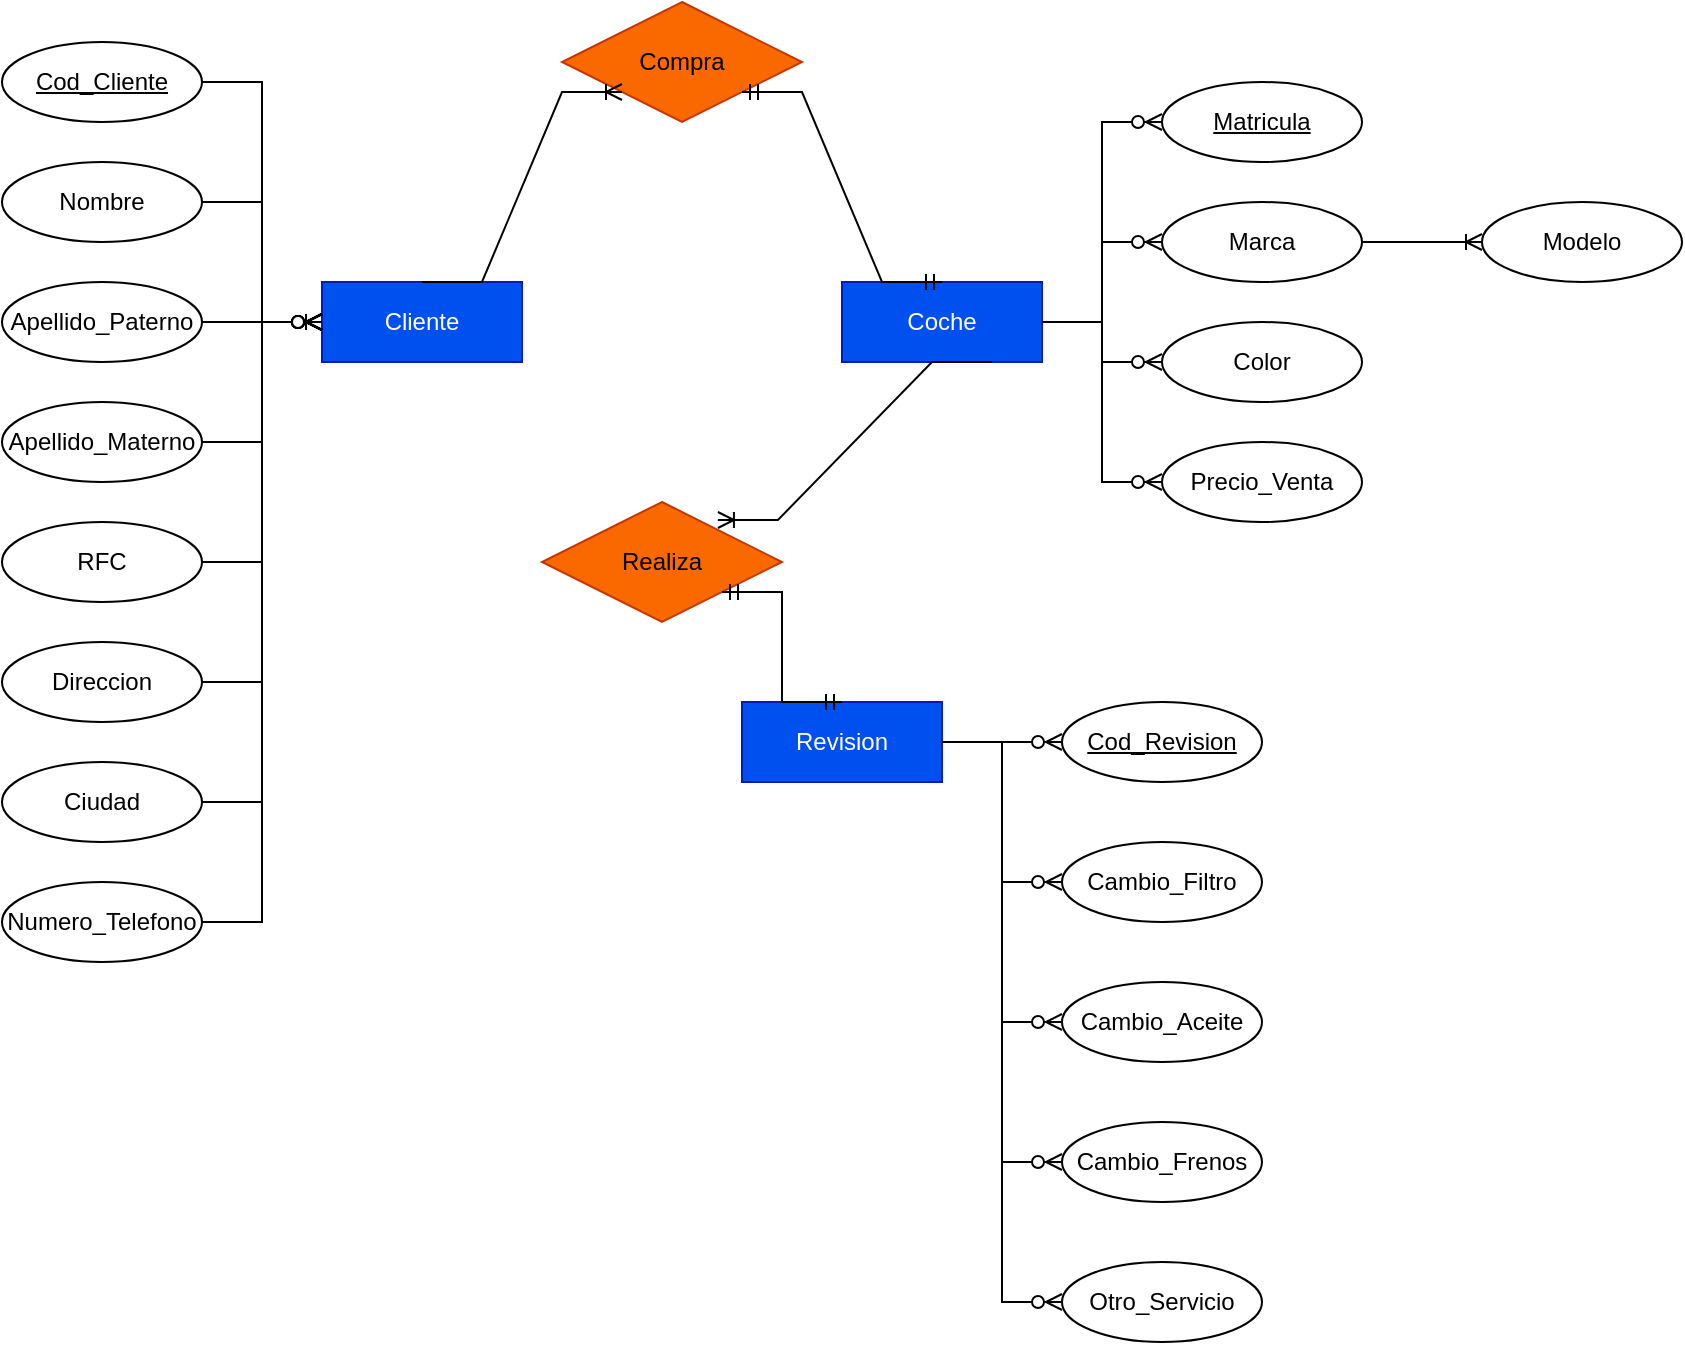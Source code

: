 <mxfile version="21.5.0" type="github">
  <diagram name="Página-1" id="B_oU0ENyugmpzc57nUeY">
    <mxGraphModel dx="1434" dy="789" grid="1" gridSize="10" guides="1" tooltips="1" connect="1" arrows="1" fold="1" page="1" pageScale="1" pageWidth="850" pageHeight="1100" math="0" shadow="0">
      <root>
        <mxCell id="0" />
        <mxCell id="1" parent="0" />
        <mxCell id="w1oTWNW2QwIIjnCT3N4m-1" value="Cliente" style="whiteSpace=wrap;html=1;align=center;fillColor=#0050ef;fontColor=#ffffff;strokeColor=#001DBC;" vertex="1" parent="1">
          <mxGeometry x="160" y="160" width="100" height="40" as="geometry" />
        </mxCell>
        <mxCell id="w1oTWNW2QwIIjnCT3N4m-2" value="Coche" style="whiteSpace=wrap;html=1;align=center;fillColor=#0050ef;fontColor=#ffffff;strokeColor=#001DBC;" vertex="1" parent="1">
          <mxGeometry x="420" y="160" width="100" height="40" as="geometry" />
        </mxCell>
        <mxCell id="w1oTWNW2QwIIjnCT3N4m-3" value="Revision" style="whiteSpace=wrap;html=1;align=center;fillColor=#0050ef;fontColor=#ffffff;strokeColor=#001DBC;" vertex="1" parent="1">
          <mxGeometry x="370" y="370" width="100" height="40" as="geometry" />
        </mxCell>
        <mxCell id="w1oTWNW2QwIIjnCT3N4m-4" value="Compra" style="shape=rhombus;perimeter=rhombusPerimeter;whiteSpace=wrap;html=1;align=center;fillColor=#fa6800;fontColor=#000000;strokeColor=#C73500;" vertex="1" parent="1">
          <mxGeometry x="280" y="20" width="120" height="60" as="geometry" />
        </mxCell>
        <mxCell id="w1oTWNW2QwIIjnCT3N4m-5" value="Realiza" style="shape=rhombus;perimeter=rhombusPerimeter;whiteSpace=wrap;html=1;align=center;fillColor=#fa6800;fontColor=#000000;strokeColor=#C73500;" vertex="1" parent="1">
          <mxGeometry x="270" y="270" width="120" height="60" as="geometry" />
        </mxCell>
        <mxCell id="w1oTWNW2QwIIjnCT3N4m-6" value="" style="edgeStyle=entityRelationEdgeStyle;fontSize=12;html=1;endArrow=ERoneToMany;rounded=0;exitX=0.5;exitY=0;exitDx=0;exitDy=0;entryX=0;entryY=1;entryDx=0;entryDy=0;" edge="1" parent="1" source="w1oTWNW2QwIIjnCT3N4m-1" target="w1oTWNW2QwIIjnCT3N4m-4">
          <mxGeometry width="100" height="100" relative="1" as="geometry">
            <mxPoint x="260" y="460" as="sourcePoint" />
            <mxPoint x="360" y="360" as="targetPoint" />
          </mxGeometry>
        </mxCell>
        <mxCell id="w1oTWNW2QwIIjnCT3N4m-7" value="" style="edgeStyle=entityRelationEdgeStyle;fontSize=12;html=1;endArrow=ERmandOne;startArrow=ERmandOne;rounded=0;entryX=1;entryY=1;entryDx=0;entryDy=0;exitX=0.5;exitY=0;exitDx=0;exitDy=0;" edge="1" parent="1" source="w1oTWNW2QwIIjnCT3N4m-2" target="w1oTWNW2QwIIjnCT3N4m-4">
          <mxGeometry width="100" height="100" relative="1" as="geometry">
            <mxPoint x="260" y="460" as="sourcePoint" />
            <mxPoint x="360" y="360" as="targetPoint" />
          </mxGeometry>
        </mxCell>
        <mxCell id="w1oTWNW2QwIIjnCT3N4m-8" value="" style="edgeStyle=entityRelationEdgeStyle;fontSize=12;html=1;endArrow=ERoneToMany;rounded=0;exitX=0.75;exitY=1;exitDx=0;exitDy=0;entryX=0.733;entryY=0.15;entryDx=0;entryDy=0;entryPerimeter=0;" edge="1" parent="1" source="w1oTWNW2QwIIjnCT3N4m-2" target="w1oTWNW2QwIIjnCT3N4m-5">
          <mxGeometry width="100" height="100" relative="1" as="geometry">
            <mxPoint x="350" y="460" as="sourcePoint" />
            <mxPoint x="450" y="360" as="targetPoint" />
          </mxGeometry>
        </mxCell>
        <mxCell id="w1oTWNW2QwIIjnCT3N4m-9" value="" style="edgeStyle=entityRelationEdgeStyle;fontSize=12;html=1;endArrow=ERmandOne;startArrow=ERmandOne;rounded=0;exitX=0.5;exitY=0;exitDx=0;exitDy=0;entryX=1;entryY=1;entryDx=0;entryDy=0;" edge="1" parent="1" source="w1oTWNW2QwIIjnCT3N4m-3" target="w1oTWNW2QwIIjnCT3N4m-5">
          <mxGeometry width="100" height="100" relative="1" as="geometry">
            <mxPoint x="350" y="460" as="sourcePoint" />
            <mxPoint x="450" y="360" as="targetPoint" />
          </mxGeometry>
        </mxCell>
        <mxCell id="w1oTWNW2QwIIjnCT3N4m-10" value="Cod_Cliente" style="ellipse;whiteSpace=wrap;html=1;align=center;fontStyle=4;" vertex="1" parent="1">
          <mxGeometry y="40" width="100" height="40" as="geometry" />
        </mxCell>
        <mxCell id="w1oTWNW2QwIIjnCT3N4m-11" value="" style="edgeStyle=entityRelationEdgeStyle;fontSize=12;html=1;endArrow=ERzeroToMany;endFill=1;rounded=0;exitX=1;exitY=0.5;exitDx=0;exitDy=0;" edge="1" parent="1" source="w1oTWNW2QwIIjnCT3N4m-10" target="w1oTWNW2QwIIjnCT3N4m-1">
          <mxGeometry width="100" height="100" relative="1" as="geometry">
            <mxPoint x="180" y="460" as="sourcePoint" />
            <mxPoint x="280" y="360" as="targetPoint" />
          </mxGeometry>
        </mxCell>
        <mxCell id="w1oTWNW2QwIIjnCT3N4m-12" value="Nombre" style="ellipse;whiteSpace=wrap;html=1;align=center;" vertex="1" parent="1">
          <mxGeometry y="100" width="100" height="40" as="geometry" />
        </mxCell>
        <mxCell id="w1oTWNW2QwIIjnCT3N4m-13" value="Apellido_Paterno" style="ellipse;whiteSpace=wrap;html=1;align=center;" vertex="1" parent="1">
          <mxGeometry y="160" width="100" height="40" as="geometry" />
        </mxCell>
        <mxCell id="w1oTWNW2QwIIjnCT3N4m-14" value="" style="edgeStyle=entityRelationEdgeStyle;fontSize=12;html=1;endArrow=ERzeroToMany;endFill=1;rounded=0;" edge="1" parent="1" source="w1oTWNW2QwIIjnCT3N4m-12" target="w1oTWNW2QwIIjnCT3N4m-1">
          <mxGeometry width="100" height="100" relative="1" as="geometry">
            <mxPoint x="180" y="460" as="sourcePoint" />
            <mxPoint x="280" y="360" as="targetPoint" />
          </mxGeometry>
        </mxCell>
        <mxCell id="w1oTWNW2QwIIjnCT3N4m-15" value="" style="edgeStyle=entityRelationEdgeStyle;fontSize=12;html=1;endArrow=ERoneToMany;rounded=0;" edge="1" parent="1" source="w1oTWNW2QwIIjnCT3N4m-13" target="w1oTWNW2QwIIjnCT3N4m-1">
          <mxGeometry width="100" height="100" relative="1" as="geometry">
            <mxPoint x="180" y="460" as="sourcePoint" />
            <mxPoint x="280" y="360" as="targetPoint" />
          </mxGeometry>
        </mxCell>
        <mxCell id="w1oTWNW2QwIIjnCT3N4m-16" value="Apellido_Materno" style="ellipse;whiteSpace=wrap;html=1;align=center;" vertex="1" parent="1">
          <mxGeometry y="220" width="100" height="40" as="geometry" />
        </mxCell>
        <mxCell id="w1oTWNW2QwIIjnCT3N4m-17" value="RFC" style="ellipse;whiteSpace=wrap;html=1;align=center;" vertex="1" parent="1">
          <mxGeometry y="280" width="100" height="40" as="geometry" />
        </mxCell>
        <mxCell id="w1oTWNW2QwIIjnCT3N4m-18" value="Direccion" style="ellipse;whiteSpace=wrap;html=1;align=center;" vertex="1" parent="1">
          <mxGeometry y="340" width="100" height="40" as="geometry" />
        </mxCell>
        <mxCell id="w1oTWNW2QwIIjnCT3N4m-19" value="Ciudad" style="ellipse;whiteSpace=wrap;html=1;align=center;" vertex="1" parent="1">
          <mxGeometry y="400" width="100" height="40" as="geometry" />
        </mxCell>
        <mxCell id="w1oTWNW2QwIIjnCT3N4m-20" value="Numero_Telefono" style="ellipse;whiteSpace=wrap;html=1;align=center;" vertex="1" parent="1">
          <mxGeometry y="460" width="100" height="40" as="geometry" />
        </mxCell>
        <mxCell id="w1oTWNW2QwIIjnCT3N4m-21" value="" style="edgeStyle=entityRelationEdgeStyle;fontSize=12;html=1;endArrow=ERzeroToMany;endFill=1;rounded=0;" edge="1" parent="1" source="w1oTWNW2QwIIjnCT3N4m-20" target="w1oTWNW2QwIIjnCT3N4m-1">
          <mxGeometry width="100" height="100" relative="1" as="geometry">
            <mxPoint x="180" y="460" as="sourcePoint" />
            <mxPoint x="280" y="360" as="targetPoint" />
          </mxGeometry>
        </mxCell>
        <mxCell id="w1oTWNW2QwIIjnCT3N4m-22" value="" style="edgeStyle=entityRelationEdgeStyle;fontSize=12;html=1;endArrow=ERzeroToMany;endFill=1;rounded=0;" edge="1" parent="1" source="w1oTWNW2QwIIjnCT3N4m-19" target="w1oTWNW2QwIIjnCT3N4m-1">
          <mxGeometry width="100" height="100" relative="1" as="geometry">
            <mxPoint x="180" y="460" as="sourcePoint" />
            <mxPoint x="280" y="360" as="targetPoint" />
          </mxGeometry>
        </mxCell>
        <mxCell id="w1oTWNW2QwIIjnCT3N4m-23" value="" style="edgeStyle=entityRelationEdgeStyle;fontSize=12;html=1;endArrow=ERzeroToMany;endFill=1;rounded=0;" edge="1" parent="1" source="w1oTWNW2QwIIjnCT3N4m-18" target="w1oTWNW2QwIIjnCT3N4m-1">
          <mxGeometry width="100" height="100" relative="1" as="geometry">
            <mxPoint x="180" y="460" as="sourcePoint" />
            <mxPoint x="280" y="360" as="targetPoint" />
          </mxGeometry>
        </mxCell>
        <mxCell id="w1oTWNW2QwIIjnCT3N4m-24" value="" style="edgeStyle=entityRelationEdgeStyle;fontSize=12;html=1;endArrow=ERzeroToMany;endFill=1;rounded=0;" edge="1" parent="1" source="w1oTWNW2QwIIjnCT3N4m-17" target="w1oTWNW2QwIIjnCT3N4m-1">
          <mxGeometry width="100" height="100" relative="1" as="geometry">
            <mxPoint x="180" y="460" as="sourcePoint" />
            <mxPoint x="280" y="360" as="targetPoint" />
          </mxGeometry>
        </mxCell>
        <mxCell id="w1oTWNW2QwIIjnCT3N4m-25" value="" style="edgeStyle=entityRelationEdgeStyle;fontSize=12;html=1;endArrow=ERzeroToMany;endFill=1;rounded=0;" edge="1" parent="1" source="w1oTWNW2QwIIjnCT3N4m-16" target="w1oTWNW2QwIIjnCT3N4m-1">
          <mxGeometry width="100" height="100" relative="1" as="geometry">
            <mxPoint x="180" y="460" as="sourcePoint" />
            <mxPoint x="280" y="360" as="targetPoint" />
          </mxGeometry>
        </mxCell>
        <mxCell id="w1oTWNW2QwIIjnCT3N4m-26" value="&lt;div&gt;Matricula&lt;/div&gt;" style="ellipse;whiteSpace=wrap;html=1;align=center;fontStyle=4;" vertex="1" parent="1">
          <mxGeometry x="580" y="60" width="100" height="40" as="geometry" />
        </mxCell>
        <mxCell id="w1oTWNW2QwIIjnCT3N4m-27" value="Marca" style="ellipse;whiteSpace=wrap;html=1;align=center;" vertex="1" parent="1">
          <mxGeometry x="580" y="120" width="100" height="40" as="geometry" />
        </mxCell>
        <mxCell id="w1oTWNW2QwIIjnCT3N4m-28" value="Color" style="ellipse;whiteSpace=wrap;html=1;align=center;" vertex="1" parent="1">
          <mxGeometry x="580" y="180" width="100" height="40" as="geometry" />
        </mxCell>
        <mxCell id="w1oTWNW2QwIIjnCT3N4m-29" value="Precio_Venta" style="ellipse;whiteSpace=wrap;html=1;align=center;" vertex="1" parent="1">
          <mxGeometry x="580" y="240" width="100" height="40" as="geometry" />
        </mxCell>
        <mxCell id="w1oTWNW2QwIIjnCT3N4m-30" value="&lt;div&gt;Modelo&lt;/div&gt;" style="ellipse;whiteSpace=wrap;html=1;align=center;" vertex="1" parent="1">
          <mxGeometry x="740" y="120" width="100" height="40" as="geometry" />
        </mxCell>
        <mxCell id="w1oTWNW2QwIIjnCT3N4m-31" value="" style="edgeStyle=entityRelationEdgeStyle;fontSize=12;html=1;endArrow=ERoneToMany;rounded=0;" edge="1" parent="1" source="w1oTWNW2QwIIjnCT3N4m-27" target="w1oTWNW2QwIIjnCT3N4m-30">
          <mxGeometry width="100" height="100" relative="1" as="geometry">
            <mxPoint x="620" y="370" as="sourcePoint" />
            <mxPoint x="720" y="270" as="targetPoint" />
          </mxGeometry>
        </mxCell>
        <mxCell id="w1oTWNW2QwIIjnCT3N4m-32" value="" style="edgeStyle=entityRelationEdgeStyle;fontSize=12;html=1;endArrow=ERzeroToMany;endFill=1;rounded=0;" edge="1" parent="1" source="w1oTWNW2QwIIjnCT3N4m-2" target="w1oTWNW2QwIIjnCT3N4m-26">
          <mxGeometry width="100" height="100" relative="1" as="geometry">
            <mxPoint x="620" y="370" as="sourcePoint" />
            <mxPoint x="720" y="270" as="targetPoint" />
          </mxGeometry>
        </mxCell>
        <mxCell id="w1oTWNW2QwIIjnCT3N4m-33" value="" style="edgeStyle=entityRelationEdgeStyle;fontSize=12;html=1;endArrow=ERzeroToMany;endFill=1;rounded=0;" edge="1" parent="1" source="w1oTWNW2QwIIjnCT3N4m-2" target="w1oTWNW2QwIIjnCT3N4m-27">
          <mxGeometry width="100" height="100" relative="1" as="geometry">
            <mxPoint x="620" y="370" as="sourcePoint" />
            <mxPoint x="720" y="270" as="targetPoint" />
          </mxGeometry>
        </mxCell>
        <mxCell id="w1oTWNW2QwIIjnCT3N4m-34" value="" style="edgeStyle=entityRelationEdgeStyle;fontSize=12;html=1;endArrow=ERzeroToMany;endFill=1;rounded=0;" edge="1" parent="1" source="w1oTWNW2QwIIjnCT3N4m-2" target="w1oTWNW2QwIIjnCT3N4m-28">
          <mxGeometry width="100" height="100" relative="1" as="geometry">
            <mxPoint x="620" y="370" as="sourcePoint" />
            <mxPoint x="720" y="270" as="targetPoint" />
          </mxGeometry>
        </mxCell>
        <mxCell id="w1oTWNW2QwIIjnCT3N4m-35" value="" style="edgeStyle=entityRelationEdgeStyle;fontSize=12;html=1;endArrow=ERzeroToMany;endFill=1;rounded=0;" edge="1" parent="1" source="w1oTWNW2QwIIjnCT3N4m-2" target="w1oTWNW2QwIIjnCT3N4m-29">
          <mxGeometry width="100" height="100" relative="1" as="geometry">
            <mxPoint x="620" y="370" as="sourcePoint" />
            <mxPoint x="720" y="270" as="targetPoint" />
          </mxGeometry>
        </mxCell>
        <mxCell id="w1oTWNW2QwIIjnCT3N4m-37" value="Cod_Revision" style="ellipse;whiteSpace=wrap;html=1;align=center;fontStyle=4;" vertex="1" parent="1">
          <mxGeometry x="530" y="370" width="100" height="40" as="geometry" />
        </mxCell>
        <mxCell id="w1oTWNW2QwIIjnCT3N4m-38" value="Cambio_Filtro" style="ellipse;whiteSpace=wrap;html=1;align=center;" vertex="1" parent="1">
          <mxGeometry x="530" y="440" width="100" height="40" as="geometry" />
        </mxCell>
        <mxCell id="w1oTWNW2QwIIjnCT3N4m-39" value="Cambio_Aceite" style="ellipse;whiteSpace=wrap;html=1;align=center;" vertex="1" parent="1">
          <mxGeometry x="530" y="510" width="100" height="40" as="geometry" />
        </mxCell>
        <mxCell id="w1oTWNW2QwIIjnCT3N4m-40" value="&lt;div&gt;Cambio_Frenos&lt;/div&gt;" style="ellipse;whiteSpace=wrap;html=1;align=center;" vertex="1" parent="1">
          <mxGeometry x="530" y="580" width="100" height="40" as="geometry" />
        </mxCell>
        <mxCell id="w1oTWNW2QwIIjnCT3N4m-41" value="Otro_Servicio" style="ellipse;whiteSpace=wrap;html=1;align=center;" vertex="1" parent="1">
          <mxGeometry x="530" y="650" width="100" height="40" as="geometry" />
        </mxCell>
        <mxCell id="w1oTWNW2QwIIjnCT3N4m-43" value="" style="edgeStyle=entityRelationEdgeStyle;fontSize=12;html=1;endArrow=ERzeroToMany;endFill=1;rounded=0;" edge="1" parent="1" source="w1oTWNW2QwIIjnCT3N4m-3" target="w1oTWNW2QwIIjnCT3N4m-37">
          <mxGeometry width="100" height="100" relative="1" as="geometry">
            <mxPoint x="390" y="490" as="sourcePoint" />
            <mxPoint x="560" y="360" as="targetPoint" />
          </mxGeometry>
        </mxCell>
        <mxCell id="w1oTWNW2QwIIjnCT3N4m-44" value="" style="edgeStyle=entityRelationEdgeStyle;fontSize=12;html=1;endArrow=ERzeroToMany;endFill=1;rounded=0;" edge="1" parent="1" source="w1oTWNW2QwIIjnCT3N4m-3" target="w1oTWNW2QwIIjnCT3N4m-38">
          <mxGeometry width="100" height="100" relative="1" as="geometry">
            <mxPoint x="390" y="490" as="sourcePoint" />
            <mxPoint x="510" y="480" as="targetPoint" />
          </mxGeometry>
        </mxCell>
        <mxCell id="w1oTWNW2QwIIjnCT3N4m-45" value="" style="edgeStyle=entityRelationEdgeStyle;fontSize=12;html=1;endArrow=ERzeroToMany;endFill=1;rounded=0;" edge="1" parent="1" source="w1oTWNW2QwIIjnCT3N4m-3" target="w1oTWNW2QwIIjnCT3N4m-39">
          <mxGeometry width="100" height="100" relative="1" as="geometry">
            <mxPoint x="390" y="400" as="sourcePoint" />
            <mxPoint x="490" y="300" as="targetPoint" />
          </mxGeometry>
        </mxCell>
        <mxCell id="w1oTWNW2QwIIjnCT3N4m-46" value="" style="edgeStyle=entityRelationEdgeStyle;fontSize=12;html=1;endArrow=ERzeroToMany;endFill=1;rounded=0;" edge="1" parent="1" source="w1oTWNW2QwIIjnCT3N4m-3" target="w1oTWNW2QwIIjnCT3N4m-40">
          <mxGeometry width="100" height="100" relative="1" as="geometry">
            <mxPoint x="390" y="400" as="sourcePoint" />
            <mxPoint x="490" y="300" as="targetPoint" />
          </mxGeometry>
        </mxCell>
        <mxCell id="w1oTWNW2QwIIjnCT3N4m-47" value="" style="edgeStyle=entityRelationEdgeStyle;fontSize=12;html=1;endArrow=ERzeroToMany;endFill=1;rounded=0;" edge="1" parent="1" source="w1oTWNW2QwIIjnCT3N4m-3" target="w1oTWNW2QwIIjnCT3N4m-41">
          <mxGeometry width="100" height="100" relative="1" as="geometry">
            <mxPoint x="390" y="400" as="sourcePoint" />
            <mxPoint x="490" y="300" as="targetPoint" />
          </mxGeometry>
        </mxCell>
      </root>
    </mxGraphModel>
  </diagram>
</mxfile>
